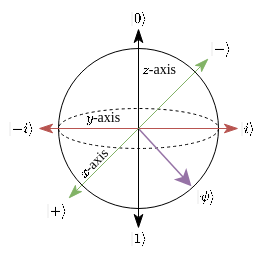 <mxfile version="26.1.1">
  <diagram name="Page-1" id="zcnw0ZVCEeMGg24mnjsT">
    <mxGraphModel dx="347" dy="192" grid="1" gridSize="10" guides="1" tooltips="1" connect="1" arrows="1" fold="1" page="1" pageScale="1" pageWidth="850" pageHeight="1100" math="1" shadow="0">
      <root>
        <mxCell id="0" />
        <mxCell id="1" parent="0" />
        <mxCell id="9Do0JPYV8mhKfQ6Qy5AA-2" value="" style="ellipse;whiteSpace=wrap;html=1;aspect=fixed;fillColor=none;strokeColor=default;fontFamily=Times New Roman;fillStyle=solid;strokeWidth=0.5;" parent="1" vertex="1">
          <mxGeometry x="280" y="160" width="80" height="80" as="geometry" />
        </mxCell>
        <mxCell id="9Do0JPYV8mhKfQ6Qy5AA-3" value="" style="ellipse;whiteSpace=wrap;html=1;fillColor=none;strokeColor=default;fontFamily=Times New Roman;dashed=1;strokeWidth=0.5;fillStyle=auto;" parent="1" vertex="1">
          <mxGeometry x="280" y="190" width="80" height="20" as="geometry" />
        </mxCell>
        <mxCell id="9Do0JPYV8mhKfQ6Qy5AA-6" value="" style="endArrow=classicThin;startArrow=classicThin;html=1;rounded=0;startFill=1;endFill=1;strokeWidth=0.5;fontFamily=Times New Roman;fillColor=#f8cecc;strokeColor=#b85450;" parent="1" edge="1">
          <mxGeometry width="50" height="50" relative="1" as="geometry">
            <mxPoint x="270" y="200" as="sourcePoint" />
            <mxPoint x="370" y="200" as="targetPoint" />
          </mxGeometry>
        </mxCell>
        <mxCell id="9Do0JPYV8mhKfQ6Qy5AA-8" value="\(\ket{1}\)" style="whiteSpace=wrap;html=1;strokeWidth=0;fontSize=7;fillColor=none;strokeColor=none;fontFamily=Times New Roman;" parent="1" vertex="1">
          <mxGeometry x="315" y="250" width="10" height="10" as="geometry" />
        </mxCell>
        <mxCell id="9Do0JPYV8mhKfQ6Qy5AA-9" value="\(\ket{0}\)" style="whiteSpace=wrap;html=1;strokeWidth=0;fontSize=7;fillColor=none;strokeColor=none;fontFamily=Times New Roman;" parent="1" vertex="1">
          <mxGeometry x="315" y="140" width="10" height="10" as="geometry" />
        </mxCell>
        <mxCell id="5TCcjriUe1PBaIMsxyZt-3" value="\(\ket{-}\)" style="whiteSpace=wrap;html=1;strokeWidth=0;fontSize=7;fillColor=none;strokeColor=none;fontFamily=Times New Roman;" parent="1" vertex="1">
          <mxGeometry x="356" y="155" width="10" height="10" as="geometry" />
        </mxCell>
        <mxCell id="5TCcjriUe1PBaIMsxyZt-4" value="\(\ket{+}\)" style="whiteSpace=wrap;html=1;strokeWidth=0;fontSize=7;fillColor=none;strokeColor=none;fontFamily=Times New Roman;" parent="1" vertex="1">
          <mxGeometry x="274" y="236" width="10" height="10" as="geometry" />
        </mxCell>
        <mxCell id="5TCcjriUe1PBaIMsxyZt-5" value="\(\ket{i}\)" style="whiteSpace=wrap;html=1;strokeWidth=0;fontSize=7;fillColor=none;strokeColor=none;fontFamily=Times New Roman;" parent="1" vertex="1">
          <mxGeometry x="370" y="195" width="10" height="10" as="geometry" />
        </mxCell>
        <mxCell id="5TCcjriUe1PBaIMsxyZt-6" value="\(\ket{-i}\)" style="whiteSpace=wrap;html=1;strokeWidth=0;fontSize=7;fillColor=none;strokeColor=none;fontFamily=Times New Roman;" parent="1" vertex="1">
          <mxGeometry x="256" y="195" width="10" height="10" as="geometry" />
        </mxCell>
        <mxCell id="5TCcjriUe1PBaIMsxyZt-7" value="\(z\)-axis" style="whiteSpace=wrap;html=1;strokeWidth=0;fontSize=7;fillColor=none;strokeColor=none;fontFamily=Times New Roman;" parent="1" vertex="1">
          <mxGeometry x="318" y="168.5" width="25" height="5" as="geometry" />
        </mxCell>
        <mxCell id="5TCcjriUe1PBaIMsxyZt-9" value="\(y\)-axis" style="whiteSpace=wrap;html=1;strokeWidth=0;fontSize=7;fillColor=none;strokeColor=none;fontFamily=Times New Roman;" parent="1" vertex="1">
          <mxGeometry x="290" y="192" width="25" height="5" as="geometry" />
        </mxCell>
        <mxCell id="5TCcjriUe1PBaIMsxyZt-10" value="\(x\)-axis" style="whiteSpace=wrap;html=1;strokeWidth=0;fontSize=7;fillColor=none;strokeColor=none;fontFamily=Times New Roman;rotation=-45;" parent="1" vertex="1">
          <mxGeometry x="285" y="215" width="25" height="5" as="geometry" />
        </mxCell>
        <mxCell id="5TCcjriUe1PBaIMsxyZt-16" value="" style="endArrow=classic;html=1;rounded=0;entryX=0.834;entryY=0.864;entryDx=0;entryDy=0;entryPerimeter=0;strokeWidth=0.75;fillColor=#e1d5e7;strokeColor=#9673a6;" parent="1" target="9Do0JPYV8mhKfQ6Qy5AA-2" edge="1">
          <mxGeometry width="50" height="50" relative="1" as="geometry">
            <mxPoint x="320" y="200" as="sourcePoint" />
            <mxPoint x="310" y="180" as="targetPoint" />
          </mxGeometry>
        </mxCell>
        <mxCell id="9Do0JPYV8mhKfQ6Qy5AA-5" value="" style="endArrow=classicThin;startArrow=classicThin;html=1;rounded=0;startFill=1;endFill=1;strokeWidth=0.5;fontFamily=Times New Roman;" parent="1" edge="1">
          <mxGeometry width="50" height="50" relative="1" as="geometry">
            <mxPoint x="320" y="250" as="sourcePoint" />
            <mxPoint x="320" y="150" as="targetPoint" />
          </mxGeometry>
        </mxCell>
        <mxCell id="9Do0JPYV8mhKfQ6Qy5AA-7" value="" style="endArrow=classicThin;startArrow=classicThin;html=1;rounded=0;startFill=1;endFill=1;strokeWidth=0.5;fontFamily=Times New Roman;fillColor=#d5e8d4;strokeColor=#82b366;" parent="1" edge="1">
          <mxGeometry width="50" height="50" relative="1" as="geometry">
            <mxPoint x="285" y="235" as="sourcePoint" />
            <mxPoint x="355" y="165" as="targetPoint" />
          </mxGeometry>
        </mxCell>
        <mxCell id="5TCcjriUe1PBaIMsxyZt-17" value="\(\ket{\psi}\)" style="whiteSpace=wrap;html=1;strokeWidth=0;fontSize=7;fillColor=none;strokeColor=none;fontFamily=Times New Roman;" parent="1" vertex="1">
          <mxGeometry x="349" y="229" width="10" height="10" as="geometry" />
        </mxCell>
      </root>
    </mxGraphModel>
  </diagram>
</mxfile>
